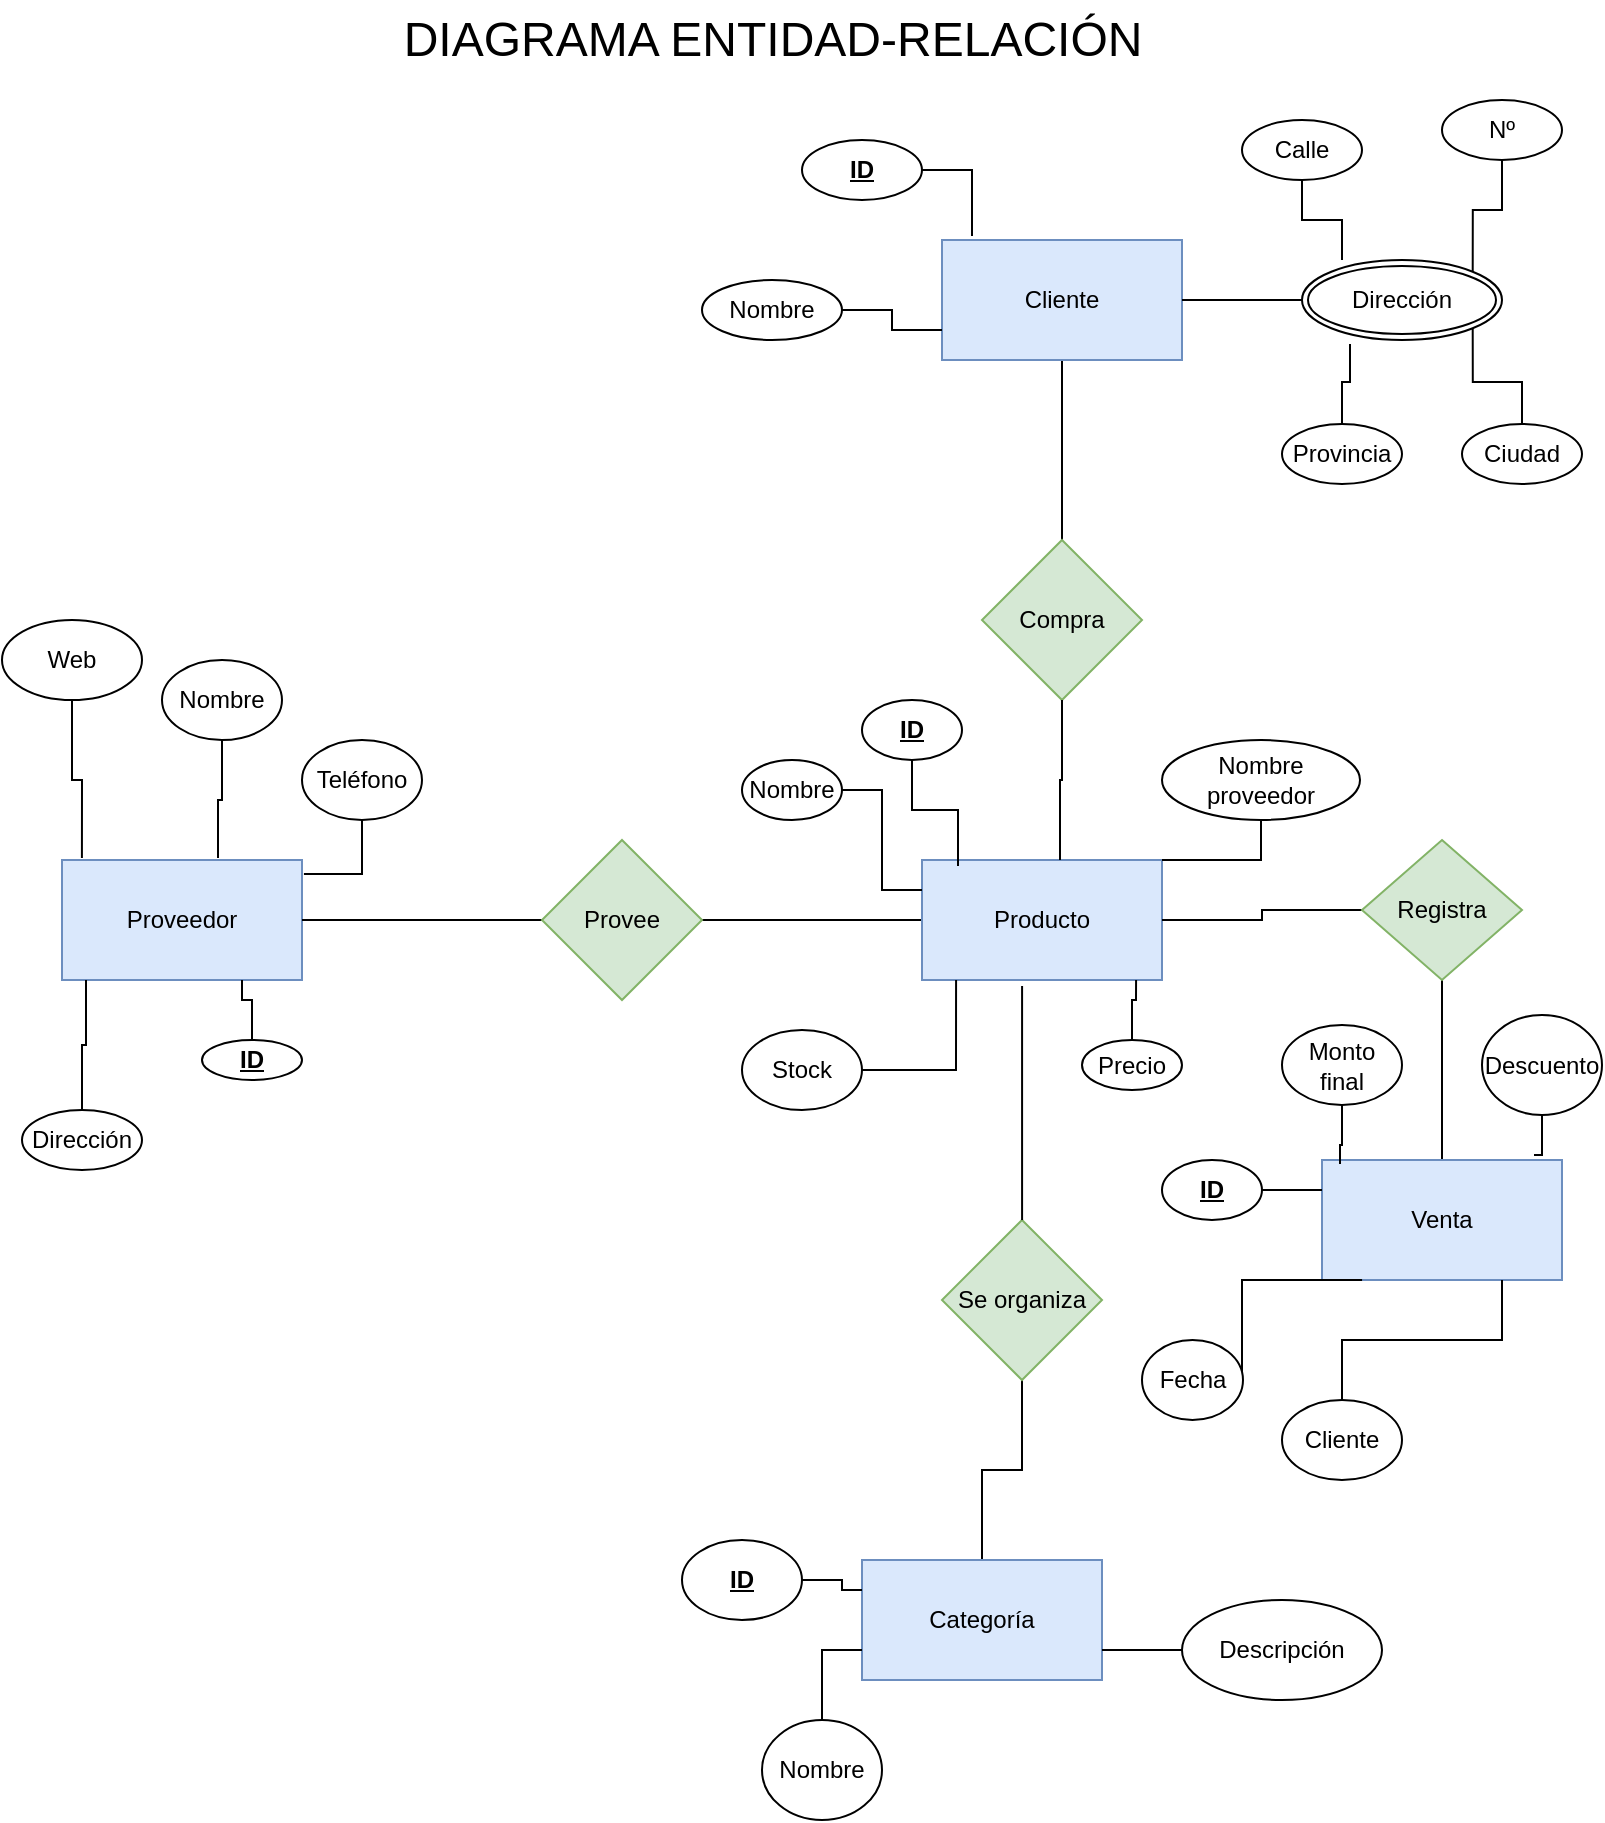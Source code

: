 <mxfile version="21.8.0" type="github">
  <diagram id="k9q1beLyv9SD3Y5J-64U" name="Página-4">
    <mxGraphModel dx="1793" dy="783" grid="1" gridSize="10" guides="1" tooltips="1" connect="1" arrows="1" fold="1" page="1" pageScale="1" pageWidth="827" pageHeight="1169" math="0" shadow="0">
      <root>
        <mxCell id="0" />
        <mxCell id="1" parent="0" />
        <mxCell id="RVBa7guuc6xRz4GlShDP-1" value="&lt;font style=&quot;font-size: 24px;&quot;&gt;DIAGRAMA ENTIDAD-RELACIÓN&lt;/font&gt;" style="text;html=1;align=center;verticalAlign=middle;resizable=0;points=[];autosize=1;strokeColor=none;fillColor=none;" vertex="1" parent="1">
          <mxGeometry x="190" y="30" width="390" height="40" as="geometry" />
        </mxCell>
        <mxCell id="RVBa7guuc6xRz4GlShDP-2" value="Proveedor" style="whiteSpace=wrap;html=1;fillColor=#dae8fc;strokeColor=#6c8ebf;" vertex="1" parent="1">
          <mxGeometry x="30" y="460" width="120" height="60" as="geometry" />
        </mxCell>
        <mxCell id="RVBa7guuc6xRz4GlShDP-3" value="" style="edgeStyle=orthogonalEdgeStyle;rounded=0;orthogonalLoop=1;jettySize=auto;html=1;endArrow=none;endFill=0;" edge="1" parent="1" source="RVBa7guuc6xRz4GlShDP-5" target="RVBa7guuc6xRz4GlShDP-6">
          <mxGeometry relative="1" as="geometry" />
        </mxCell>
        <mxCell id="RVBa7guuc6xRz4GlShDP-4" style="edgeStyle=orthogonalEdgeStyle;rounded=0;orthogonalLoop=1;jettySize=auto;html=1;entryX=1;entryY=0.5;entryDx=0;entryDy=0;endArrow=none;endFill=0;" edge="1" parent="1" source="RVBa7guuc6xRz4GlShDP-5" target="RVBa7guuc6xRz4GlShDP-2">
          <mxGeometry relative="1" as="geometry" />
        </mxCell>
        <mxCell id="RVBa7guuc6xRz4GlShDP-5" value="Provee" style="rhombus;whiteSpace=wrap;html=1;fillColor=#d5e8d4;strokeColor=#82b366;" vertex="1" parent="1">
          <mxGeometry x="270" y="450" width="80" height="80" as="geometry" />
        </mxCell>
        <mxCell id="RVBa7guuc6xRz4GlShDP-6" value="Producto" style="whiteSpace=wrap;html=1;fillColor=#dae8fc;strokeColor=#6c8ebf;" vertex="1" parent="1">
          <mxGeometry x="460" y="460" width="120" height="60" as="geometry" />
        </mxCell>
        <mxCell id="RVBa7guuc6xRz4GlShDP-7" value="" style="edgeStyle=orthogonalEdgeStyle;rounded=0;orthogonalLoop=1;jettySize=auto;html=1;endArrow=none;endFill=0;" edge="1" parent="1" source="RVBa7guuc6xRz4GlShDP-8" target="RVBa7guuc6xRz4GlShDP-9">
          <mxGeometry relative="1" as="geometry" />
        </mxCell>
        <mxCell id="RVBa7guuc6xRz4GlShDP-8" value="Cliente" style="whiteSpace=wrap;html=1;fillColor=#dae8fc;strokeColor=#6c8ebf;" vertex="1" parent="1">
          <mxGeometry x="470" y="150" width="120" height="60" as="geometry" />
        </mxCell>
        <mxCell id="RVBa7guuc6xRz4GlShDP-9" value="Compra" style="rhombus;whiteSpace=wrap;html=1;fillColor=#d5e8d4;strokeColor=#82b366;" vertex="1" parent="1">
          <mxGeometry x="490" y="300" width="80" height="80" as="geometry" />
        </mxCell>
        <mxCell id="RVBa7guuc6xRz4GlShDP-10" value="" style="edgeStyle=orthogonalEdgeStyle;rounded=0;orthogonalLoop=1;jettySize=auto;html=1;endArrow=none;endFill=0;" edge="1" parent="1" source="RVBa7guuc6xRz4GlShDP-11" target="RVBa7guuc6xRz4GlShDP-12">
          <mxGeometry relative="1" as="geometry" />
        </mxCell>
        <mxCell id="RVBa7guuc6xRz4GlShDP-11" value="Se organiza" style="rhombus;whiteSpace=wrap;html=1;fillColor=#d5e8d4;strokeColor=#82b366;" vertex="1" parent="1">
          <mxGeometry x="470" y="640" width="80" height="80" as="geometry" />
        </mxCell>
        <mxCell id="RVBa7guuc6xRz4GlShDP-12" value="Categoría" style="whiteSpace=wrap;html=1;fillColor=#dae8fc;strokeColor=#6c8ebf;" vertex="1" parent="1">
          <mxGeometry x="430" y="810" width="120" height="60" as="geometry" />
        </mxCell>
        <mxCell id="RVBa7guuc6xRz4GlShDP-13" value="" style="edgeStyle=orthogonalEdgeStyle;rounded=0;orthogonalLoop=1;jettySize=auto;html=1;endArrow=none;endFill=0;" edge="1" parent="1" source="RVBa7guuc6xRz4GlShDP-15" target="RVBa7guuc6xRz4GlShDP-16">
          <mxGeometry relative="1" as="geometry" />
        </mxCell>
        <mxCell id="RVBa7guuc6xRz4GlShDP-14" style="edgeStyle=orthogonalEdgeStyle;rounded=0;orthogonalLoop=1;jettySize=auto;html=1;entryX=1;entryY=0.5;entryDx=0;entryDy=0;endArrow=none;endFill=0;" edge="1" parent="1" source="RVBa7guuc6xRz4GlShDP-15" target="RVBa7guuc6xRz4GlShDP-6">
          <mxGeometry relative="1" as="geometry" />
        </mxCell>
        <mxCell id="RVBa7guuc6xRz4GlShDP-15" value="Registra" style="rhombus;whiteSpace=wrap;html=1;fillColor=#d5e8d4;strokeColor=#82b366;" vertex="1" parent="1">
          <mxGeometry x="680" y="450" width="80" height="70" as="geometry" />
        </mxCell>
        <mxCell id="RVBa7guuc6xRz4GlShDP-16" value="Venta" style="whiteSpace=wrap;html=1;fillColor=#dae8fc;strokeColor=#6c8ebf;" vertex="1" parent="1">
          <mxGeometry x="660" y="610" width="120" height="60" as="geometry" />
        </mxCell>
        <mxCell id="RVBa7guuc6xRz4GlShDP-17" style="edgeStyle=orthogonalEdgeStyle;rounded=0;orthogonalLoop=1;jettySize=auto;html=1;entryX=0.575;entryY=0;entryDx=0;entryDy=0;entryPerimeter=0;endArrow=none;endFill=0;" edge="1" parent="1" source="RVBa7guuc6xRz4GlShDP-9" target="RVBa7guuc6xRz4GlShDP-6">
          <mxGeometry relative="1" as="geometry" />
        </mxCell>
        <mxCell id="RVBa7guuc6xRz4GlShDP-18" style="edgeStyle=orthogonalEdgeStyle;rounded=0;orthogonalLoop=1;jettySize=auto;html=1;entryX=0.417;entryY=1.05;entryDx=0;entryDy=0;entryPerimeter=0;endArrow=none;endFill=0;" edge="1" parent="1" source="RVBa7guuc6xRz4GlShDP-11" target="RVBa7guuc6xRz4GlShDP-6">
          <mxGeometry relative="1" as="geometry" />
        </mxCell>
        <mxCell id="RVBa7guuc6xRz4GlShDP-20" value="Web" style="ellipse;whiteSpace=wrap;html=1;" vertex="1" parent="1">
          <mxGeometry y="340" width="70" height="40" as="geometry" />
        </mxCell>
        <mxCell id="RVBa7guuc6xRz4GlShDP-21" value="Teléfono" style="ellipse;whiteSpace=wrap;html=1;" vertex="1" parent="1">
          <mxGeometry x="150" y="400" width="60" height="40" as="geometry" />
        </mxCell>
        <mxCell id="RVBa7guuc6xRz4GlShDP-22" value="Dirección" style="ellipse;whiteSpace=wrap;html=1;" vertex="1" parent="1">
          <mxGeometry x="10" y="585" width="60" height="30" as="geometry" />
        </mxCell>
        <mxCell id="RVBa7guuc6xRz4GlShDP-23" value="Nombre" style="ellipse;whiteSpace=wrap;html=1;" vertex="1" parent="1">
          <mxGeometry x="80" y="360" width="60" height="40" as="geometry" />
        </mxCell>
        <mxCell id="RVBa7guuc6xRz4GlShDP-29" style="edgeStyle=orthogonalEdgeStyle;rounded=0;orthogonalLoop=1;jettySize=auto;html=1;entryX=0.75;entryY=1;entryDx=0;entryDy=0;endArrow=none;endFill=0;" edge="1" parent="1" source="RVBa7guuc6xRz4GlShDP-24" target="RVBa7guuc6xRz4GlShDP-2">
          <mxGeometry relative="1" as="geometry" />
        </mxCell>
        <mxCell id="RVBa7guuc6xRz4GlShDP-24" value="&lt;b&gt;&lt;u&gt;ID&lt;/u&gt;&lt;/b&gt;" style="ellipse;whiteSpace=wrap;html=1;" vertex="1" parent="1">
          <mxGeometry x="100" y="550" width="50" height="20" as="geometry" />
        </mxCell>
        <mxCell id="RVBa7guuc6xRz4GlShDP-25" style="edgeStyle=orthogonalEdgeStyle;rounded=0;orthogonalLoop=1;jettySize=auto;html=1;entryX=1.008;entryY=0.117;entryDx=0;entryDy=0;entryPerimeter=0;endArrow=none;endFill=0;" edge="1" parent="1" source="RVBa7guuc6xRz4GlShDP-21" target="RVBa7guuc6xRz4GlShDP-2">
          <mxGeometry relative="1" as="geometry" />
        </mxCell>
        <mxCell id="RVBa7guuc6xRz4GlShDP-26" style="edgeStyle=orthogonalEdgeStyle;rounded=0;orthogonalLoop=1;jettySize=auto;html=1;entryX=0.65;entryY=-0.017;entryDx=0;entryDy=0;entryPerimeter=0;endArrow=none;endFill=0;" edge="1" parent="1" source="RVBa7guuc6xRz4GlShDP-23" target="RVBa7guuc6xRz4GlShDP-2">
          <mxGeometry relative="1" as="geometry" />
        </mxCell>
        <mxCell id="RVBa7guuc6xRz4GlShDP-27" style="edgeStyle=orthogonalEdgeStyle;rounded=0;orthogonalLoop=1;jettySize=auto;html=1;entryX=0.083;entryY=-0.017;entryDx=0;entryDy=0;entryPerimeter=0;endArrow=none;endFill=0;" edge="1" parent="1" source="RVBa7guuc6xRz4GlShDP-20" target="RVBa7guuc6xRz4GlShDP-2">
          <mxGeometry relative="1" as="geometry" />
        </mxCell>
        <mxCell id="RVBa7guuc6xRz4GlShDP-28" style="edgeStyle=orthogonalEdgeStyle;rounded=0;orthogonalLoop=1;jettySize=auto;html=1;entryX=0.1;entryY=1;entryDx=0;entryDy=0;entryPerimeter=0;endArrow=none;endFill=0;" edge="1" parent="1" source="RVBa7guuc6xRz4GlShDP-22" target="RVBa7guuc6xRz4GlShDP-2">
          <mxGeometry relative="1" as="geometry" />
        </mxCell>
        <mxCell id="RVBa7guuc6xRz4GlShDP-36" style="edgeStyle=orthogonalEdgeStyle;rounded=0;orthogonalLoop=1;jettySize=auto;html=1;entryX=0;entryY=0.75;entryDx=0;entryDy=0;endArrow=none;endFill=0;" edge="1" parent="1" source="RVBa7guuc6xRz4GlShDP-32" target="RVBa7guuc6xRz4GlShDP-8">
          <mxGeometry relative="1" as="geometry" />
        </mxCell>
        <mxCell id="RVBa7guuc6xRz4GlShDP-32" value="Nombre" style="ellipse;whiteSpace=wrap;html=1;" vertex="1" parent="1">
          <mxGeometry x="350" y="170" width="70" height="30" as="geometry" />
        </mxCell>
        <mxCell id="RVBa7guuc6xRz4GlShDP-33" value="&lt;u&gt;&lt;b&gt;ID&lt;/b&gt;&lt;/u&gt;" style="ellipse;whiteSpace=wrap;html=1;" vertex="1" parent="1">
          <mxGeometry x="400" y="100" width="60" height="30" as="geometry" />
        </mxCell>
        <mxCell id="RVBa7guuc6xRz4GlShDP-35" style="edgeStyle=orthogonalEdgeStyle;rounded=0;orthogonalLoop=1;jettySize=auto;html=1;entryX=0.125;entryY=-0.033;entryDx=0;entryDy=0;entryPerimeter=0;endArrow=none;endFill=0;" edge="1" parent="1" source="RVBa7guuc6xRz4GlShDP-33" target="RVBa7guuc6xRz4GlShDP-8">
          <mxGeometry relative="1" as="geometry" />
        </mxCell>
        <mxCell id="RVBa7guuc6xRz4GlShDP-40" style="edgeStyle=orthogonalEdgeStyle;rounded=0;orthogonalLoop=1;jettySize=auto;html=1;entryX=1;entryY=0.5;entryDx=0;entryDy=0;endArrow=none;endFill=0;" edge="1" parent="1" source="RVBa7guuc6xRz4GlShDP-39" target="RVBa7guuc6xRz4GlShDP-8">
          <mxGeometry relative="1" as="geometry" />
        </mxCell>
        <mxCell id="RVBa7guuc6xRz4GlShDP-39" value="Dirección" style="ellipse;shape=doubleEllipse;margin=3;whiteSpace=wrap;html=1;align=center;" vertex="1" parent="1">
          <mxGeometry x="650" y="160" width="100" height="40" as="geometry" />
        </mxCell>
        <mxCell id="RVBa7guuc6xRz4GlShDP-41" value="Calle" style="ellipse;whiteSpace=wrap;html=1;" vertex="1" parent="1">
          <mxGeometry x="620" y="90" width="60" height="30" as="geometry" />
        </mxCell>
        <mxCell id="RVBa7guuc6xRz4GlShDP-42" value="Provincia" style="ellipse;whiteSpace=wrap;html=1;" vertex="1" parent="1">
          <mxGeometry x="640" y="242" width="60" height="30" as="geometry" />
        </mxCell>
        <mxCell id="RVBa7guuc6xRz4GlShDP-47" style="edgeStyle=orthogonalEdgeStyle;rounded=0;orthogonalLoop=1;jettySize=auto;html=1;entryX=1;entryY=0;entryDx=0;entryDy=0;endArrow=none;endFill=0;" edge="1" parent="1" source="RVBa7guuc6xRz4GlShDP-43" target="RVBa7guuc6xRz4GlShDP-39">
          <mxGeometry relative="1" as="geometry" />
        </mxCell>
        <mxCell id="RVBa7guuc6xRz4GlShDP-43" value="Nº" style="ellipse;whiteSpace=wrap;html=1;" vertex="1" parent="1">
          <mxGeometry x="720" y="80" width="60" height="30" as="geometry" />
        </mxCell>
        <mxCell id="RVBa7guuc6xRz4GlShDP-46" style="edgeStyle=orthogonalEdgeStyle;rounded=0;orthogonalLoop=1;jettySize=auto;html=1;entryX=1;entryY=1;entryDx=0;entryDy=0;endArrow=none;endFill=0;" edge="1" parent="1" source="RVBa7guuc6xRz4GlShDP-44" target="RVBa7guuc6xRz4GlShDP-39">
          <mxGeometry relative="1" as="geometry" />
        </mxCell>
        <mxCell id="RVBa7guuc6xRz4GlShDP-44" value="Ciudad" style="ellipse;whiteSpace=wrap;html=1;" vertex="1" parent="1">
          <mxGeometry x="730" y="242" width="60" height="30" as="geometry" />
        </mxCell>
        <mxCell id="RVBa7guuc6xRz4GlShDP-45" style="edgeStyle=orthogonalEdgeStyle;rounded=0;orthogonalLoop=1;jettySize=auto;html=1;entryX=0.24;entryY=1.05;entryDx=0;entryDy=0;entryPerimeter=0;endArrow=none;endFill=0;" edge="1" parent="1" source="RVBa7guuc6xRz4GlShDP-42" target="RVBa7guuc6xRz4GlShDP-39">
          <mxGeometry relative="1" as="geometry" />
        </mxCell>
        <mxCell id="RVBa7guuc6xRz4GlShDP-48" style="edgeStyle=orthogonalEdgeStyle;rounded=0;orthogonalLoop=1;jettySize=auto;html=1;entryX=0.2;entryY=0;entryDx=0;entryDy=0;entryPerimeter=0;endArrow=none;endFill=0;" edge="1" parent="1" source="RVBa7guuc6xRz4GlShDP-41" target="RVBa7guuc6xRz4GlShDP-39">
          <mxGeometry relative="1" as="geometry" />
        </mxCell>
        <mxCell id="RVBa7guuc6xRz4GlShDP-50" value="&lt;u&gt;&lt;b&gt;ID&lt;/b&gt;&lt;/u&gt;" style="ellipse;whiteSpace=wrap;html=1;" vertex="1" parent="1">
          <mxGeometry x="430" y="380" width="50" height="30" as="geometry" />
        </mxCell>
        <mxCell id="RVBa7guuc6xRz4GlShDP-59" style="edgeStyle=orthogonalEdgeStyle;rounded=0;orthogonalLoop=1;jettySize=auto;html=1;exitX=0.5;exitY=1;exitDx=0;exitDy=0;entryX=1;entryY=0;entryDx=0;entryDy=0;endArrow=none;endFill=0;" edge="1" parent="1" source="RVBa7guuc6xRz4GlShDP-51" target="RVBa7guuc6xRz4GlShDP-6">
          <mxGeometry relative="1" as="geometry" />
        </mxCell>
        <mxCell id="RVBa7guuc6xRz4GlShDP-51" value="&lt;div&gt;Nombre&lt;/div&gt;&lt;div&gt;proveedor&lt;br&gt;&lt;/div&gt;" style="ellipse;whiteSpace=wrap;html=1;" vertex="1" parent="1">
          <mxGeometry x="580" y="400" width="99" height="40" as="geometry" />
        </mxCell>
        <mxCell id="RVBa7guuc6xRz4GlShDP-55" style="edgeStyle=orthogonalEdgeStyle;rounded=0;orthogonalLoop=1;jettySize=auto;html=1;entryX=0;entryY=0.25;entryDx=0;entryDy=0;endArrow=none;endFill=0;" edge="1" parent="1" source="RVBa7guuc6xRz4GlShDP-52" target="RVBa7guuc6xRz4GlShDP-6">
          <mxGeometry relative="1" as="geometry" />
        </mxCell>
        <mxCell id="RVBa7guuc6xRz4GlShDP-52" value="Nombre" style="ellipse;whiteSpace=wrap;html=1;" vertex="1" parent="1">
          <mxGeometry x="370" y="410" width="50" height="30" as="geometry" />
        </mxCell>
        <mxCell id="RVBa7guuc6xRz4GlShDP-53" value="Stock" style="ellipse;whiteSpace=wrap;html=1;" vertex="1" parent="1">
          <mxGeometry x="370" y="545" width="60" height="40" as="geometry" />
        </mxCell>
        <mxCell id="RVBa7guuc6xRz4GlShDP-54" value="Precio" style="ellipse;whiteSpace=wrap;html=1;" vertex="1" parent="1">
          <mxGeometry x="540" y="550" width="50" height="25" as="geometry" />
        </mxCell>
        <mxCell id="RVBa7guuc6xRz4GlShDP-56" style="edgeStyle=orthogonalEdgeStyle;rounded=0;orthogonalLoop=1;jettySize=auto;html=1;entryX=0.15;entryY=0.05;entryDx=0;entryDy=0;entryPerimeter=0;endArrow=none;endFill=0;" edge="1" parent="1" source="RVBa7guuc6xRz4GlShDP-50" target="RVBa7guuc6xRz4GlShDP-6">
          <mxGeometry relative="1" as="geometry" />
        </mxCell>
        <mxCell id="RVBa7guuc6xRz4GlShDP-57" style="edgeStyle=orthogonalEdgeStyle;rounded=0;orthogonalLoop=1;jettySize=auto;html=1;entryX=0.142;entryY=1;entryDx=0;entryDy=0;entryPerimeter=0;endArrow=none;endFill=0;" edge="1" parent="1" source="RVBa7guuc6xRz4GlShDP-53" target="RVBa7guuc6xRz4GlShDP-6">
          <mxGeometry relative="1" as="geometry" />
        </mxCell>
        <mxCell id="RVBa7guuc6xRz4GlShDP-60" style="edgeStyle=orthogonalEdgeStyle;rounded=0;orthogonalLoop=1;jettySize=auto;html=1;entryX=0.892;entryY=1;entryDx=0;entryDy=0;entryPerimeter=0;endArrow=none;endFill=0;" edge="1" parent="1" source="RVBa7guuc6xRz4GlShDP-54" target="RVBa7guuc6xRz4GlShDP-6">
          <mxGeometry relative="1" as="geometry" />
        </mxCell>
        <mxCell id="RVBa7guuc6xRz4GlShDP-62" value="Monto final" style="ellipse;whiteSpace=wrap;html=1;" vertex="1" parent="1">
          <mxGeometry x="640" y="542.5" width="60" height="40" as="geometry" />
        </mxCell>
        <mxCell id="RVBa7guuc6xRz4GlShDP-63" value="Descuento" style="ellipse;whiteSpace=wrap;html=1;" vertex="1" parent="1">
          <mxGeometry x="740" y="537.5" width="60" height="50" as="geometry" />
        </mxCell>
        <mxCell id="RVBa7guuc6xRz4GlShDP-69" style="edgeStyle=orthogonalEdgeStyle;rounded=0;orthogonalLoop=1;jettySize=auto;html=1;entryX=0.75;entryY=1;entryDx=0;entryDy=0;endArrow=none;endFill=0;" edge="1" parent="1" source="RVBa7guuc6xRz4GlShDP-64" target="RVBa7guuc6xRz4GlShDP-16">
          <mxGeometry relative="1" as="geometry" />
        </mxCell>
        <mxCell id="RVBa7guuc6xRz4GlShDP-64" value="Cliente" style="ellipse;whiteSpace=wrap;html=1;" vertex="1" parent="1">
          <mxGeometry x="640" y="730" width="60" height="40" as="geometry" />
        </mxCell>
        <mxCell id="RVBa7guuc6xRz4GlShDP-65" value="Fecha" style="ellipse;whiteSpace=wrap;html=1;" vertex="1" parent="1">
          <mxGeometry x="570" y="700" width="50.5" height="40" as="geometry" />
        </mxCell>
        <mxCell id="RVBa7guuc6xRz4GlShDP-67" style="edgeStyle=orthogonalEdgeStyle;rounded=0;orthogonalLoop=1;jettySize=auto;html=1;entryX=0;entryY=0.25;entryDx=0;entryDy=0;endArrow=none;endFill=0;" edge="1" parent="1" source="RVBa7guuc6xRz4GlShDP-66" target="RVBa7guuc6xRz4GlShDP-16">
          <mxGeometry relative="1" as="geometry" />
        </mxCell>
        <mxCell id="RVBa7guuc6xRz4GlShDP-66" value="&lt;u&gt;&lt;b&gt;ID&lt;/b&gt;&lt;/u&gt;" style="ellipse;whiteSpace=wrap;html=1;" vertex="1" parent="1">
          <mxGeometry x="580" y="610" width="50" height="30" as="geometry" />
        </mxCell>
        <mxCell id="RVBa7guuc6xRz4GlShDP-68" style="edgeStyle=orthogonalEdgeStyle;rounded=0;orthogonalLoop=1;jettySize=auto;html=1;entryX=0.167;entryY=1;entryDx=0;entryDy=0;entryPerimeter=0;endArrow=none;endFill=0;" edge="1" parent="1" source="RVBa7guuc6xRz4GlShDP-65" target="RVBa7guuc6xRz4GlShDP-16">
          <mxGeometry relative="1" as="geometry">
            <Array as="points">
              <mxPoint x="620" y="670" />
            </Array>
          </mxGeometry>
        </mxCell>
        <mxCell id="RVBa7guuc6xRz4GlShDP-70" style="edgeStyle=orthogonalEdgeStyle;rounded=0;orthogonalLoop=1;jettySize=auto;html=1;entryX=0.883;entryY=-0.033;entryDx=0;entryDy=0;entryPerimeter=0;endArrow=none;endFill=0;" edge="1" parent="1" source="RVBa7guuc6xRz4GlShDP-63" target="RVBa7guuc6xRz4GlShDP-16">
          <mxGeometry relative="1" as="geometry" />
        </mxCell>
        <mxCell id="RVBa7guuc6xRz4GlShDP-71" style="edgeStyle=orthogonalEdgeStyle;rounded=0;orthogonalLoop=1;jettySize=auto;html=1;entryX=0.075;entryY=0.033;entryDx=0;entryDy=0;entryPerimeter=0;endArrow=none;endFill=0;" edge="1" parent="1" source="RVBa7guuc6xRz4GlShDP-62" target="RVBa7guuc6xRz4GlShDP-16">
          <mxGeometry relative="1" as="geometry" />
        </mxCell>
        <mxCell id="RVBa7guuc6xRz4GlShDP-79" style="edgeStyle=orthogonalEdgeStyle;rounded=0;orthogonalLoop=1;jettySize=auto;html=1;entryX=1;entryY=0.75;entryDx=0;entryDy=0;endArrow=none;endFill=0;" edge="1" parent="1" source="RVBa7guuc6xRz4GlShDP-73" target="RVBa7guuc6xRz4GlShDP-12">
          <mxGeometry relative="1" as="geometry" />
        </mxCell>
        <mxCell id="RVBa7guuc6xRz4GlShDP-73" value="Descripción" style="ellipse;whiteSpace=wrap;html=1;" vertex="1" parent="1">
          <mxGeometry x="590" y="830" width="100" height="50" as="geometry" />
        </mxCell>
        <mxCell id="RVBa7guuc6xRz4GlShDP-78" style="edgeStyle=orthogonalEdgeStyle;rounded=0;orthogonalLoop=1;jettySize=auto;html=1;entryX=0;entryY=0.75;entryDx=0;entryDy=0;endArrow=none;endFill=0;" edge="1" parent="1" source="RVBa7guuc6xRz4GlShDP-74" target="RVBa7guuc6xRz4GlShDP-12">
          <mxGeometry relative="1" as="geometry" />
        </mxCell>
        <mxCell id="RVBa7guuc6xRz4GlShDP-74" value="Nombre" style="ellipse;whiteSpace=wrap;html=1;" vertex="1" parent="1">
          <mxGeometry x="380" y="890" width="60" height="50" as="geometry" />
        </mxCell>
        <mxCell id="RVBa7guuc6xRz4GlShDP-76" style="edgeStyle=orthogonalEdgeStyle;rounded=0;orthogonalLoop=1;jettySize=auto;html=1;entryX=0;entryY=0.25;entryDx=0;entryDy=0;endArrow=none;endFill=0;" edge="1" parent="1" source="RVBa7guuc6xRz4GlShDP-75" target="RVBa7guuc6xRz4GlShDP-12">
          <mxGeometry relative="1" as="geometry" />
        </mxCell>
        <mxCell id="RVBa7guuc6xRz4GlShDP-75" value="&lt;u&gt;&lt;b&gt;ID&lt;/b&gt;&lt;/u&gt;" style="ellipse;whiteSpace=wrap;html=1;" vertex="1" parent="1">
          <mxGeometry x="340" y="800" width="60" height="40" as="geometry" />
        </mxCell>
      </root>
    </mxGraphModel>
  </diagram>
</mxfile>

